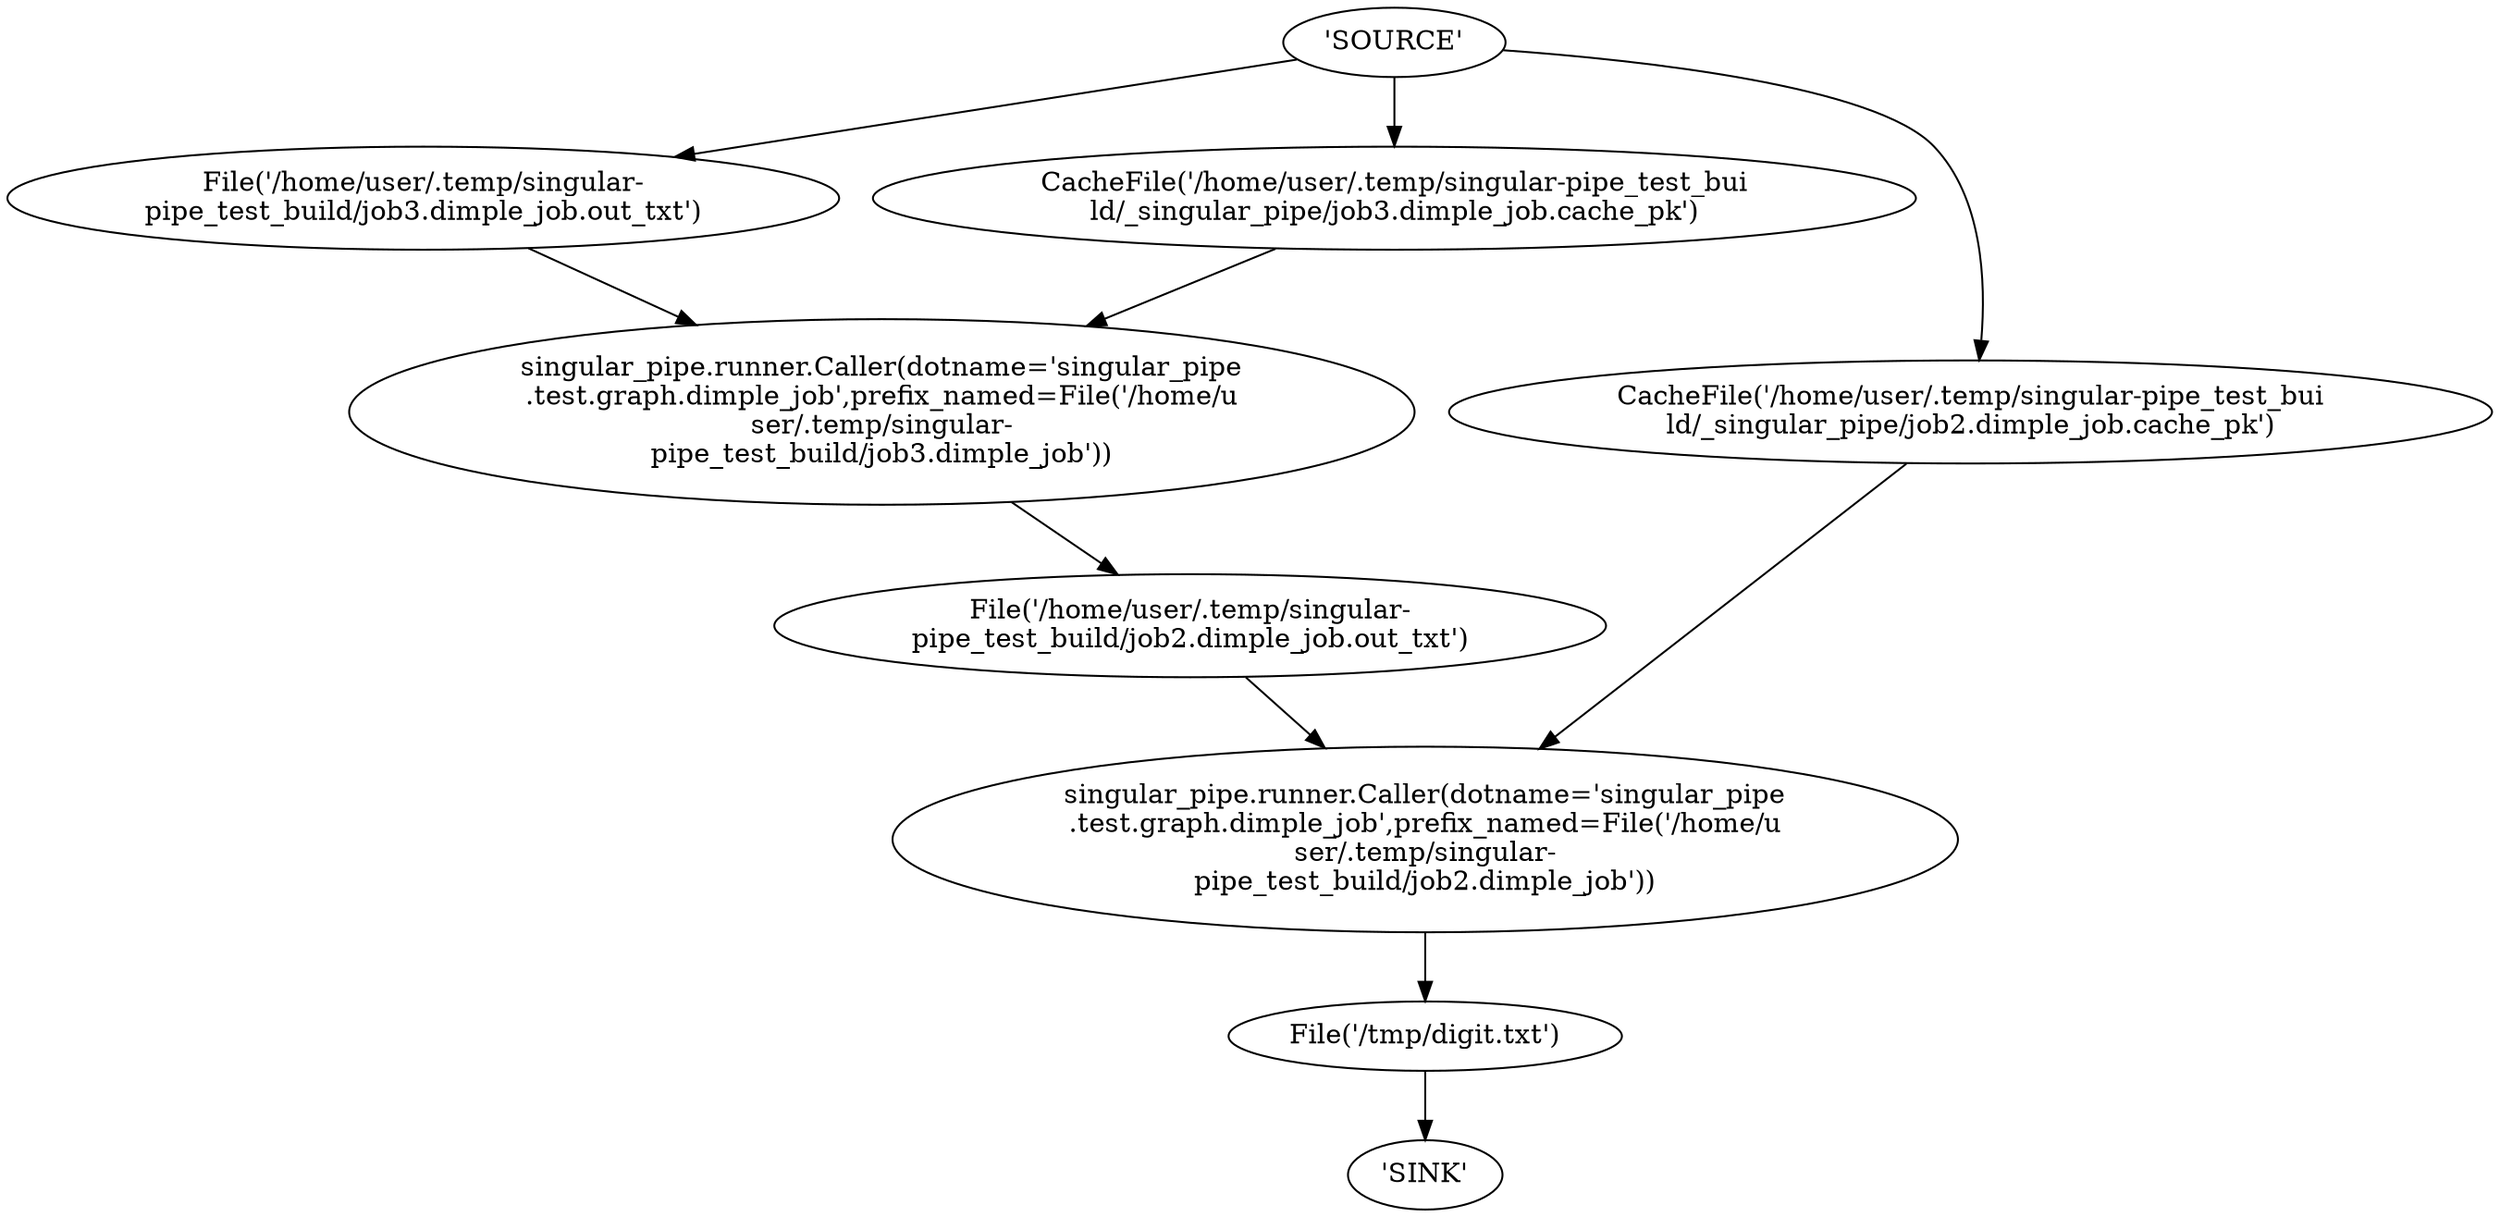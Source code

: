 strict digraph G {
	rankdir=TB
	"'SOURCE'" -> "File('/home/user/.temp/singular-
pipe_test_build/job3.dimple_job.out_txt')"
	"File('/home/user/.temp/singular-
pipe_test_build/job3.dimple_job.out_txt')" -> "singular_pipe.runner.Caller(dotname='singular_pipe
.test.graph.dimple_job',prefix_named=File('/home/u
ser/.temp/singular-
pipe_test_build/job3.dimple_job'))"
	"'SOURCE'" -> "CacheFile('/home/user/.temp/singular-pipe_test_bui
ld/_singular_pipe/job3.dimple_job.cache_pk')"
	"CacheFile('/home/user/.temp/singular-pipe_test_bui
ld/_singular_pipe/job3.dimple_job.cache_pk')" -> "singular_pipe.runner.Caller(dotname='singular_pipe
.test.graph.dimple_job',prefix_named=File('/home/u
ser/.temp/singular-
pipe_test_build/job3.dimple_job'))"
	"singular_pipe.runner.Caller(dotname='singular_pipe
.test.graph.dimple_job',prefix_named=File('/home/u
ser/.temp/singular-
pipe_test_build/job3.dimple_job'))" -> "File('/home/user/.temp/singular-
pipe_test_build/job2.dimple_job.out_txt')"
	"File('/home/user/.temp/singular-
pipe_test_build/job2.dimple_job.out_txt')" -> "singular_pipe.runner.Caller(dotname='singular_pipe
.test.graph.dimple_job',prefix_named=File('/home/u
ser/.temp/singular-
pipe_test_build/job2.dimple_job'))"
	"'SOURCE'" -> "CacheFile('/home/user/.temp/singular-pipe_test_bui
ld/_singular_pipe/job2.dimple_job.cache_pk')"
	"CacheFile('/home/user/.temp/singular-pipe_test_bui
ld/_singular_pipe/job2.dimple_job.cache_pk')" -> "singular_pipe.runner.Caller(dotname='singular_pipe
.test.graph.dimple_job',prefix_named=File('/home/u
ser/.temp/singular-
pipe_test_build/job2.dimple_job'))"
	"singular_pipe.runner.Caller(dotname='singular_pipe
.test.graph.dimple_job',prefix_named=File('/home/u
ser/.temp/singular-
pipe_test_build/job2.dimple_job'))" -> "File('/tmp/digit.txt')"
	"File('/tmp/digit.txt')" -> "'SINK'"
}

